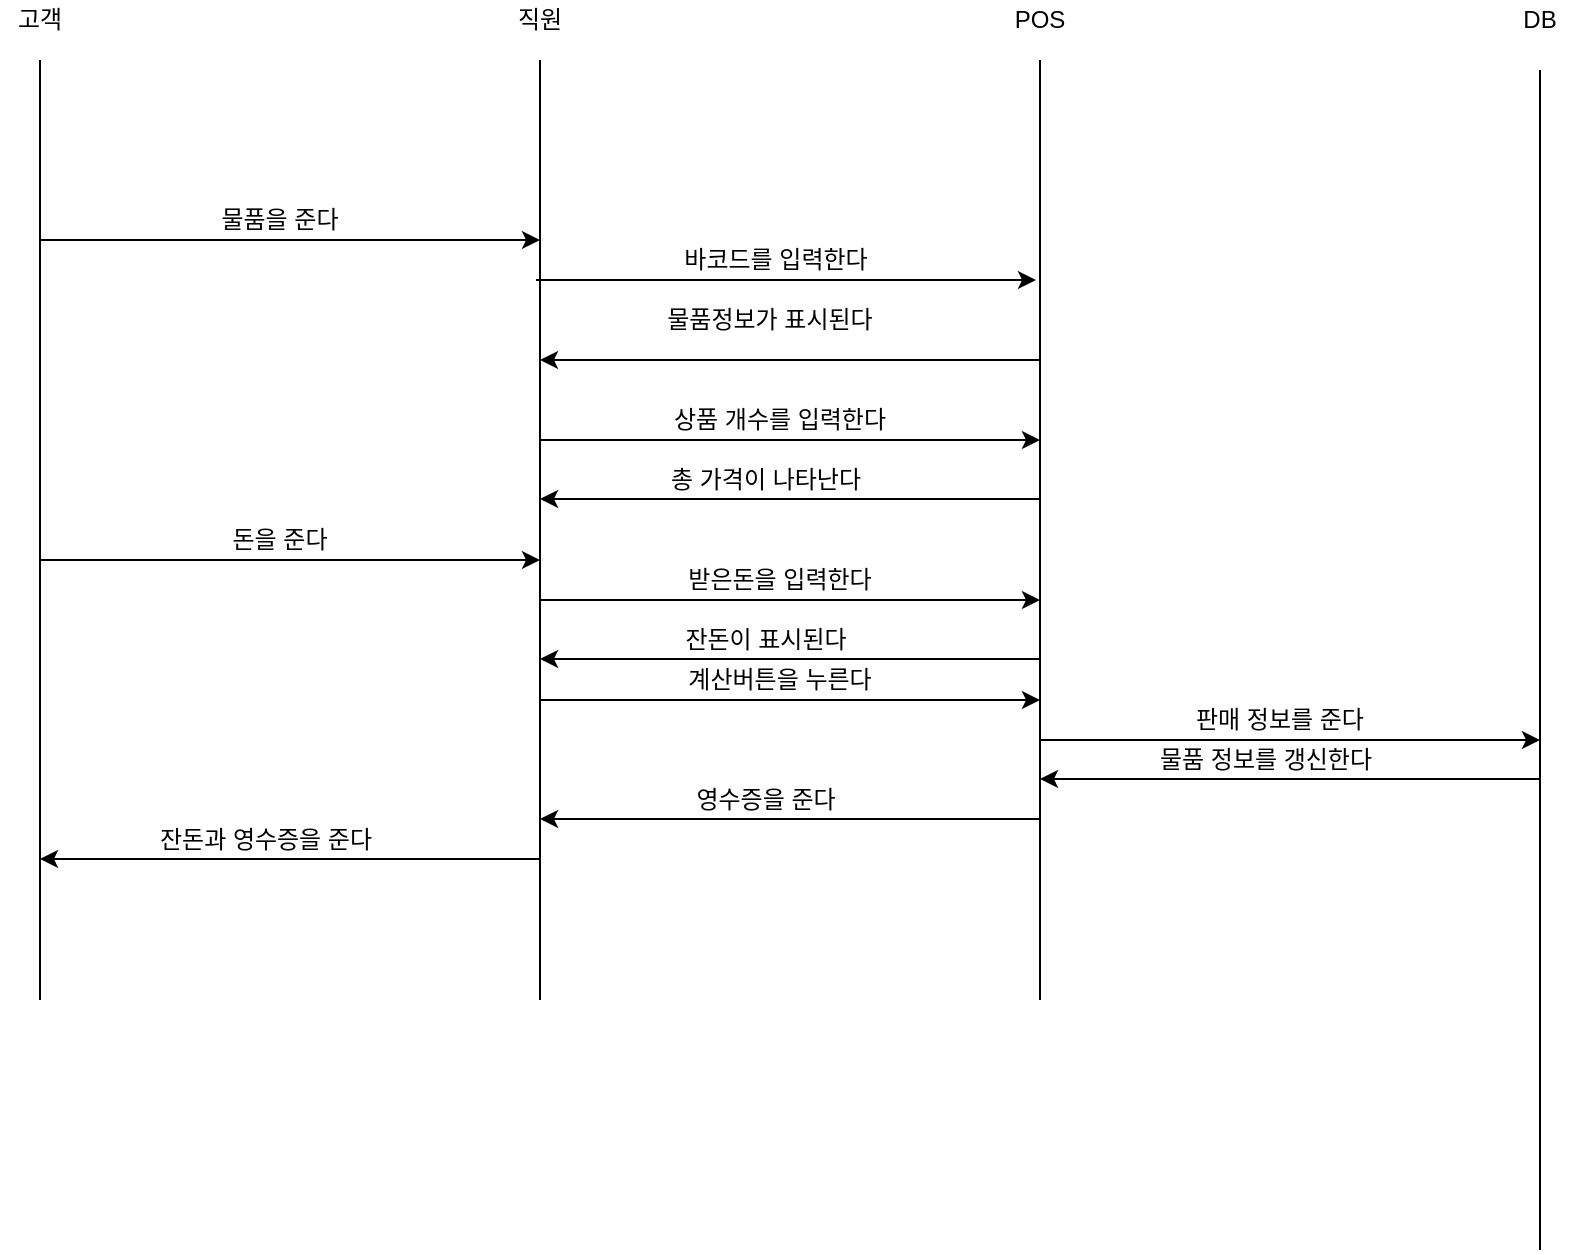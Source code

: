<mxfile version="12.0.3" type="github" pages="1"><diagram id="XCAp7Ozz2RY3W3JQlp97" name="Page-1"><mxGraphModel dx="1056" dy="577" grid="1" gridSize="10" guides="1" tooltips="1" connect="1" arrows="1" fold="1" page="1" pageScale="1" pageWidth="827" pageHeight="1169" math="0" shadow="0"><root><mxCell id="0"/><mxCell id="1" parent="0"/><mxCell id="zDBxm127bOJmQzqtIH9V-1" value="" style="endArrow=none;html=1;" edge="1" parent="1"><mxGeometry width="50" height="50" relative="1" as="geometry"><mxPoint x="40" y="600" as="sourcePoint"/><mxPoint x="40" y="130" as="targetPoint"/></mxGeometry></mxCell><mxCell id="zDBxm127bOJmQzqtIH9V-2" value="" style="endArrow=none;html=1;" edge="1" parent="1"><mxGeometry width="50" height="50" relative="1" as="geometry"><mxPoint x="290" y="600" as="sourcePoint"/><mxPoint x="290" y="130" as="targetPoint"/></mxGeometry></mxCell><mxCell id="zDBxm127bOJmQzqtIH9V-3" value="" style="endArrow=none;html=1;" edge="1" parent="1"><mxGeometry width="50" height="50" relative="1" as="geometry"><mxPoint x="540" y="600" as="sourcePoint"/><mxPoint x="540" y="130" as="targetPoint"/></mxGeometry></mxCell><mxCell id="zDBxm127bOJmQzqtIH9V-4" value="" style="endArrow=none;html=1;" edge="1" parent="1"><mxGeometry width="50" height="50" relative="1" as="geometry"><mxPoint x="790" y="725" as="sourcePoint"/><mxPoint x="790" y="135" as="targetPoint"/></mxGeometry></mxCell><mxCell id="zDBxm127bOJmQzqtIH9V-5" value="고객" style="text;html=1;strokeColor=none;fillColor=none;align=center;verticalAlign=middle;whiteSpace=wrap;rounded=0;" vertex="1" parent="1"><mxGeometry x="20" y="100" width="40" height="20" as="geometry"/></mxCell><mxCell id="zDBxm127bOJmQzqtIH9V-6" value="POS" style="text;html=1;strokeColor=none;fillColor=none;align=center;verticalAlign=middle;whiteSpace=wrap;rounded=0;" vertex="1" parent="1"><mxGeometry x="520" y="100" width="40" height="20" as="geometry"/></mxCell><mxCell id="zDBxm127bOJmQzqtIH9V-7" value="직원" style="text;html=1;strokeColor=none;fillColor=none;align=center;verticalAlign=middle;whiteSpace=wrap;rounded=0;" vertex="1" parent="1"><mxGeometry x="270" y="100" width="40" height="20" as="geometry"/></mxCell><mxCell id="zDBxm127bOJmQzqtIH9V-8" value="DB" style="text;html=1;strokeColor=none;fillColor=none;align=center;verticalAlign=middle;whiteSpace=wrap;rounded=0;" vertex="1" parent="1"><mxGeometry x="770" y="100" width="40" height="20" as="geometry"/></mxCell><mxCell id="zDBxm127bOJmQzqtIH9V-9" value="" style="endArrow=classic;html=1;" edge="1" parent="1"><mxGeometry width="50" height="50" relative="1" as="geometry"><mxPoint x="40" y="220" as="sourcePoint"/><mxPoint x="290" y="220" as="targetPoint"/></mxGeometry></mxCell><mxCell id="zDBxm127bOJmQzqtIH9V-10" value="물품을 준다" style="text;html=1;strokeColor=none;fillColor=none;align=center;verticalAlign=middle;whiteSpace=wrap;rounded=0;" vertex="1" parent="1"><mxGeometry x="80" y="200" width="160" height="20" as="geometry"/></mxCell><mxCell id="zDBxm127bOJmQzqtIH9V-11" value="" style="endArrow=classic;html=1;" edge="1" parent="1"><mxGeometry width="50" height="50" relative="1" as="geometry"><mxPoint x="288" y="240" as="sourcePoint"/><mxPoint x="538" y="240" as="targetPoint"/></mxGeometry></mxCell><mxCell id="zDBxm127bOJmQzqtIH9V-12" value="바코드를 입력한다" style="text;html=1;strokeColor=none;fillColor=none;align=center;verticalAlign=middle;whiteSpace=wrap;rounded=0;" vertex="1" parent="1"><mxGeometry x="328" y="220" width="160" height="20" as="geometry"/></mxCell><mxCell id="zDBxm127bOJmQzqtIH9V-13" value="" style="endArrow=classic;html=1;" edge="1" parent="1"><mxGeometry width="50" height="50" relative="1" as="geometry"><mxPoint x="540" y="280" as="sourcePoint"/><mxPoint x="290" y="280" as="targetPoint"/></mxGeometry></mxCell><mxCell id="zDBxm127bOJmQzqtIH9V-14" value="물품정보가 표시된다" style="text;html=1;strokeColor=none;fillColor=none;align=center;verticalAlign=middle;whiteSpace=wrap;rounded=0;" vertex="1" parent="1"><mxGeometry x="350" y="250" width="110" height="20" as="geometry"/></mxCell><mxCell id="zDBxm127bOJmQzqtIH9V-15" value="" style="endArrow=classic;html=1;" edge="1" parent="1"><mxGeometry width="50" height="50" relative="1" as="geometry"><mxPoint x="290" y="320" as="sourcePoint"/><mxPoint x="540" y="320" as="targetPoint"/></mxGeometry></mxCell><mxCell id="zDBxm127bOJmQzqtIH9V-16" value="상품 개수를 입력한다" style="text;html=1;strokeColor=none;fillColor=none;align=center;verticalAlign=middle;whiteSpace=wrap;rounded=0;" vertex="1" parent="1"><mxGeometry x="330" y="300" width="160" height="20" as="geometry"/></mxCell><mxCell id="zDBxm127bOJmQzqtIH9V-17" value="" style="endArrow=classic;html=1;" edge="1" parent="1"><mxGeometry width="50" height="50" relative="1" as="geometry"><mxPoint x="540" y="349.5" as="sourcePoint"/><mxPoint x="290" y="349.5" as="targetPoint"/></mxGeometry></mxCell><mxCell id="zDBxm127bOJmQzqtIH9V-18" value="총 가격이 나타난다" style="text;html=1;strokeColor=none;fillColor=none;align=center;verticalAlign=middle;whiteSpace=wrap;rounded=0;" vertex="1" parent="1"><mxGeometry x="348" y="330" width="110" height="20" as="geometry"/></mxCell><mxCell id="zDBxm127bOJmQzqtIH9V-19" value="" style="endArrow=classic;html=1;" edge="1" parent="1"><mxGeometry width="50" height="50" relative="1" as="geometry"><mxPoint x="40" y="380" as="sourcePoint"/><mxPoint x="290" y="380" as="targetPoint"/></mxGeometry></mxCell><mxCell id="zDBxm127bOJmQzqtIH9V-20" value="돈을 준다" style="text;html=1;strokeColor=none;fillColor=none;align=center;verticalAlign=middle;whiteSpace=wrap;rounded=0;" vertex="1" parent="1"><mxGeometry x="80" y="360" width="160" height="20" as="geometry"/></mxCell><mxCell id="zDBxm127bOJmQzqtIH9V-21" value="" style="endArrow=classic;html=1;" edge="1" parent="1"><mxGeometry width="50" height="50" relative="1" as="geometry"><mxPoint x="290" y="400" as="sourcePoint"/><mxPoint x="540" y="400" as="targetPoint"/></mxGeometry></mxCell><mxCell id="zDBxm127bOJmQzqtIH9V-22" value="받은돈을 입력한다" style="text;html=1;strokeColor=none;fillColor=none;align=center;verticalAlign=middle;whiteSpace=wrap;rounded=0;" vertex="1" parent="1"><mxGeometry x="330" y="380" width="160" height="20" as="geometry"/></mxCell><mxCell id="zDBxm127bOJmQzqtIH9V-23" value="" style="endArrow=classic;html=1;" edge="1" parent="1"><mxGeometry width="50" height="50" relative="1" as="geometry"><mxPoint x="540" y="429.5" as="sourcePoint"/><mxPoint x="290" y="429.5" as="targetPoint"/></mxGeometry></mxCell><mxCell id="zDBxm127bOJmQzqtIH9V-24" value="잔돈이 표시된다" style="text;html=1;strokeColor=none;fillColor=none;align=center;verticalAlign=middle;whiteSpace=wrap;rounded=0;" vertex="1" parent="1"><mxGeometry x="348" y="410" width="110" height="20" as="geometry"/></mxCell><mxCell id="zDBxm127bOJmQzqtIH9V-27" value="" style="endArrow=classic;html=1;" edge="1" parent="1"><mxGeometry width="50" height="50" relative="1" as="geometry"><mxPoint x="290" y="450" as="sourcePoint"/><mxPoint x="540" y="450" as="targetPoint"/></mxGeometry></mxCell><mxCell id="zDBxm127bOJmQzqtIH9V-28" value="계산버튼을 누른다" style="text;html=1;strokeColor=none;fillColor=none;align=center;verticalAlign=middle;whiteSpace=wrap;rounded=0;" vertex="1" parent="1"><mxGeometry x="330" y="430" width="160" height="20" as="geometry"/></mxCell><mxCell id="zDBxm127bOJmQzqtIH9V-29" value="" style="endArrow=classic;html=1;" edge="1" parent="1"><mxGeometry width="50" height="50" relative="1" as="geometry"><mxPoint x="540" y="470" as="sourcePoint"/><mxPoint x="790" y="470" as="targetPoint"/></mxGeometry></mxCell><mxCell id="zDBxm127bOJmQzqtIH9V-30" value="판매 정보를 준다" style="text;html=1;strokeColor=none;fillColor=none;align=center;verticalAlign=middle;whiteSpace=wrap;rounded=0;" vertex="1" parent="1"><mxGeometry x="580" y="450" width="160" height="20" as="geometry"/></mxCell><mxCell id="zDBxm127bOJmQzqtIH9V-31" value="" style="endArrow=classic;html=1;" edge="1" parent="1"><mxGeometry width="50" height="50" relative="1" as="geometry"><mxPoint x="790" y="489.5" as="sourcePoint"/><mxPoint x="540" y="489.5" as="targetPoint"/></mxGeometry></mxCell><mxCell id="zDBxm127bOJmQzqtIH9V-32" value="물품 정보를 갱신한다" style="text;html=1;strokeColor=none;fillColor=none;align=center;verticalAlign=middle;whiteSpace=wrap;rounded=0;" vertex="1" parent="1"><mxGeometry x="598" y="470" width="110" height="20" as="geometry"/></mxCell><mxCell id="zDBxm127bOJmQzqtIH9V-35" value="" style="endArrow=classic;html=1;" edge="1" parent="1"><mxGeometry width="50" height="50" relative="1" as="geometry"><mxPoint x="540" y="509.5" as="sourcePoint"/><mxPoint x="290" y="509.5" as="targetPoint"/></mxGeometry></mxCell><mxCell id="zDBxm127bOJmQzqtIH9V-36" value="영수증을 준다" style="text;html=1;strokeColor=none;fillColor=none;align=center;verticalAlign=middle;whiteSpace=wrap;rounded=0;" vertex="1" parent="1"><mxGeometry x="348" y="490" width="110" height="20" as="geometry"/></mxCell><mxCell id="zDBxm127bOJmQzqtIH9V-37" value="" style="endArrow=classic;html=1;" edge="1" parent="1"><mxGeometry width="50" height="50" relative="1" as="geometry"><mxPoint x="290" y="529.5" as="sourcePoint"/><mxPoint x="40" y="529.5" as="targetPoint"/></mxGeometry></mxCell><mxCell id="zDBxm127bOJmQzqtIH9V-38" value="잔돈과 영수증을 준다" style="text;html=1;strokeColor=none;fillColor=none;align=center;verticalAlign=middle;whiteSpace=wrap;rounded=0;" vertex="1" parent="1"><mxGeometry x="98" y="510" width="110" height="20" as="geometry"/></mxCell></root></mxGraphModel></diagram></mxfile>